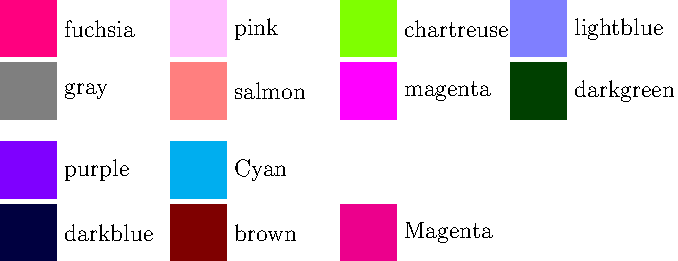 unitsize(mm);

pen[] c = {gray, fuchsia, salmon, pink, magenta, chartreuse, darkgreen,
	lightblue};
string[] s = {"gray", "fuchsia", "salmon", "pink", "magenta",
	"chartreuse", "darkgreen", "lightblue"};

pair a=(0,0), b=(10,10);

{
	int i=1;
	for (int j=0; j<c.length; ++j) {
		fill(box(a,b), c[j]);
		label(s[j], (b.x,0.5*(a.y+b.y)), E);
		a += (0,11);
		b += (0,11);

		if (0 == i%2) {
			a = (a.x, 0);
			b = (b.x, 10);
			a += (30,0);
			b += (30,0);
		}
		++i;
	}
}
//--------------
pen[] c_2 = {darkblue, purple, brown, Cyan, Magenta};
string[] s_2 = {"darkblue", "purple", "brown", "Cyan", "Magenta"};

a=(0,-25); b=(10,-15);

{
	int i=1;
	for (int j=0; j<c_2.length; ++j) {
		fill(box(a,b), c_2[j]);
		label(s_2[j], (b.x,0.5*(a.y+b.y)), E);
		a += (0,11);
		b += (0,11);

		if (0 == i%2) {
			a = (a.x, -25);
			b = (b.x, -15);
			a += (30,0);
			b += (30,0);
		}
		++i;
	}
}
